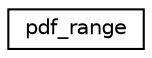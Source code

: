 digraph "Graphical Class Hierarchy"
{
 // LATEX_PDF_SIZE
  edge [fontname="Helvetica",fontsize="10",labelfontname="Helvetica",labelfontsize="10"];
  node [fontname="Helvetica",fontsize="10",shape=record];
  rankdir="LR";
  Node0 [label="pdf_range",height=0.2,width=0.4,color="black", fillcolor="white", style="filled",URL="$structpdf__range.html",tooltip=" "];
}
